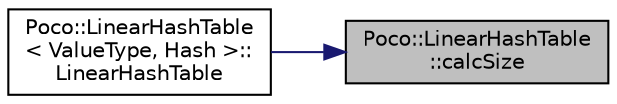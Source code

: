 digraph "Poco::LinearHashTable::calcSize"
{
 // LATEX_PDF_SIZE
  edge [fontname="Helvetica",fontsize="10",labelfontname="Helvetica",labelfontsize="10"];
  node [fontname="Helvetica",fontsize="10",shape=record];
  rankdir="RL";
  Node1 [label="Poco::LinearHashTable\l::calcSize",height=0.2,width=0.4,color="black", fillcolor="grey75", style="filled", fontcolor="black",tooltip=" "];
  Node1 -> Node2 [dir="back",color="midnightblue",fontsize="10",style="solid",fontname="Helvetica"];
  Node2 [label="Poco::LinearHashTable\l\< ValueType, Hash \>::\lLinearHashTable",height=0.2,width=0.4,color="black", fillcolor="white", style="filled",URL="$classPoco_1_1LinearHashTable.html#a526254898c2050ba0a4e1f83f5a6aedf",tooltip=" "];
}
